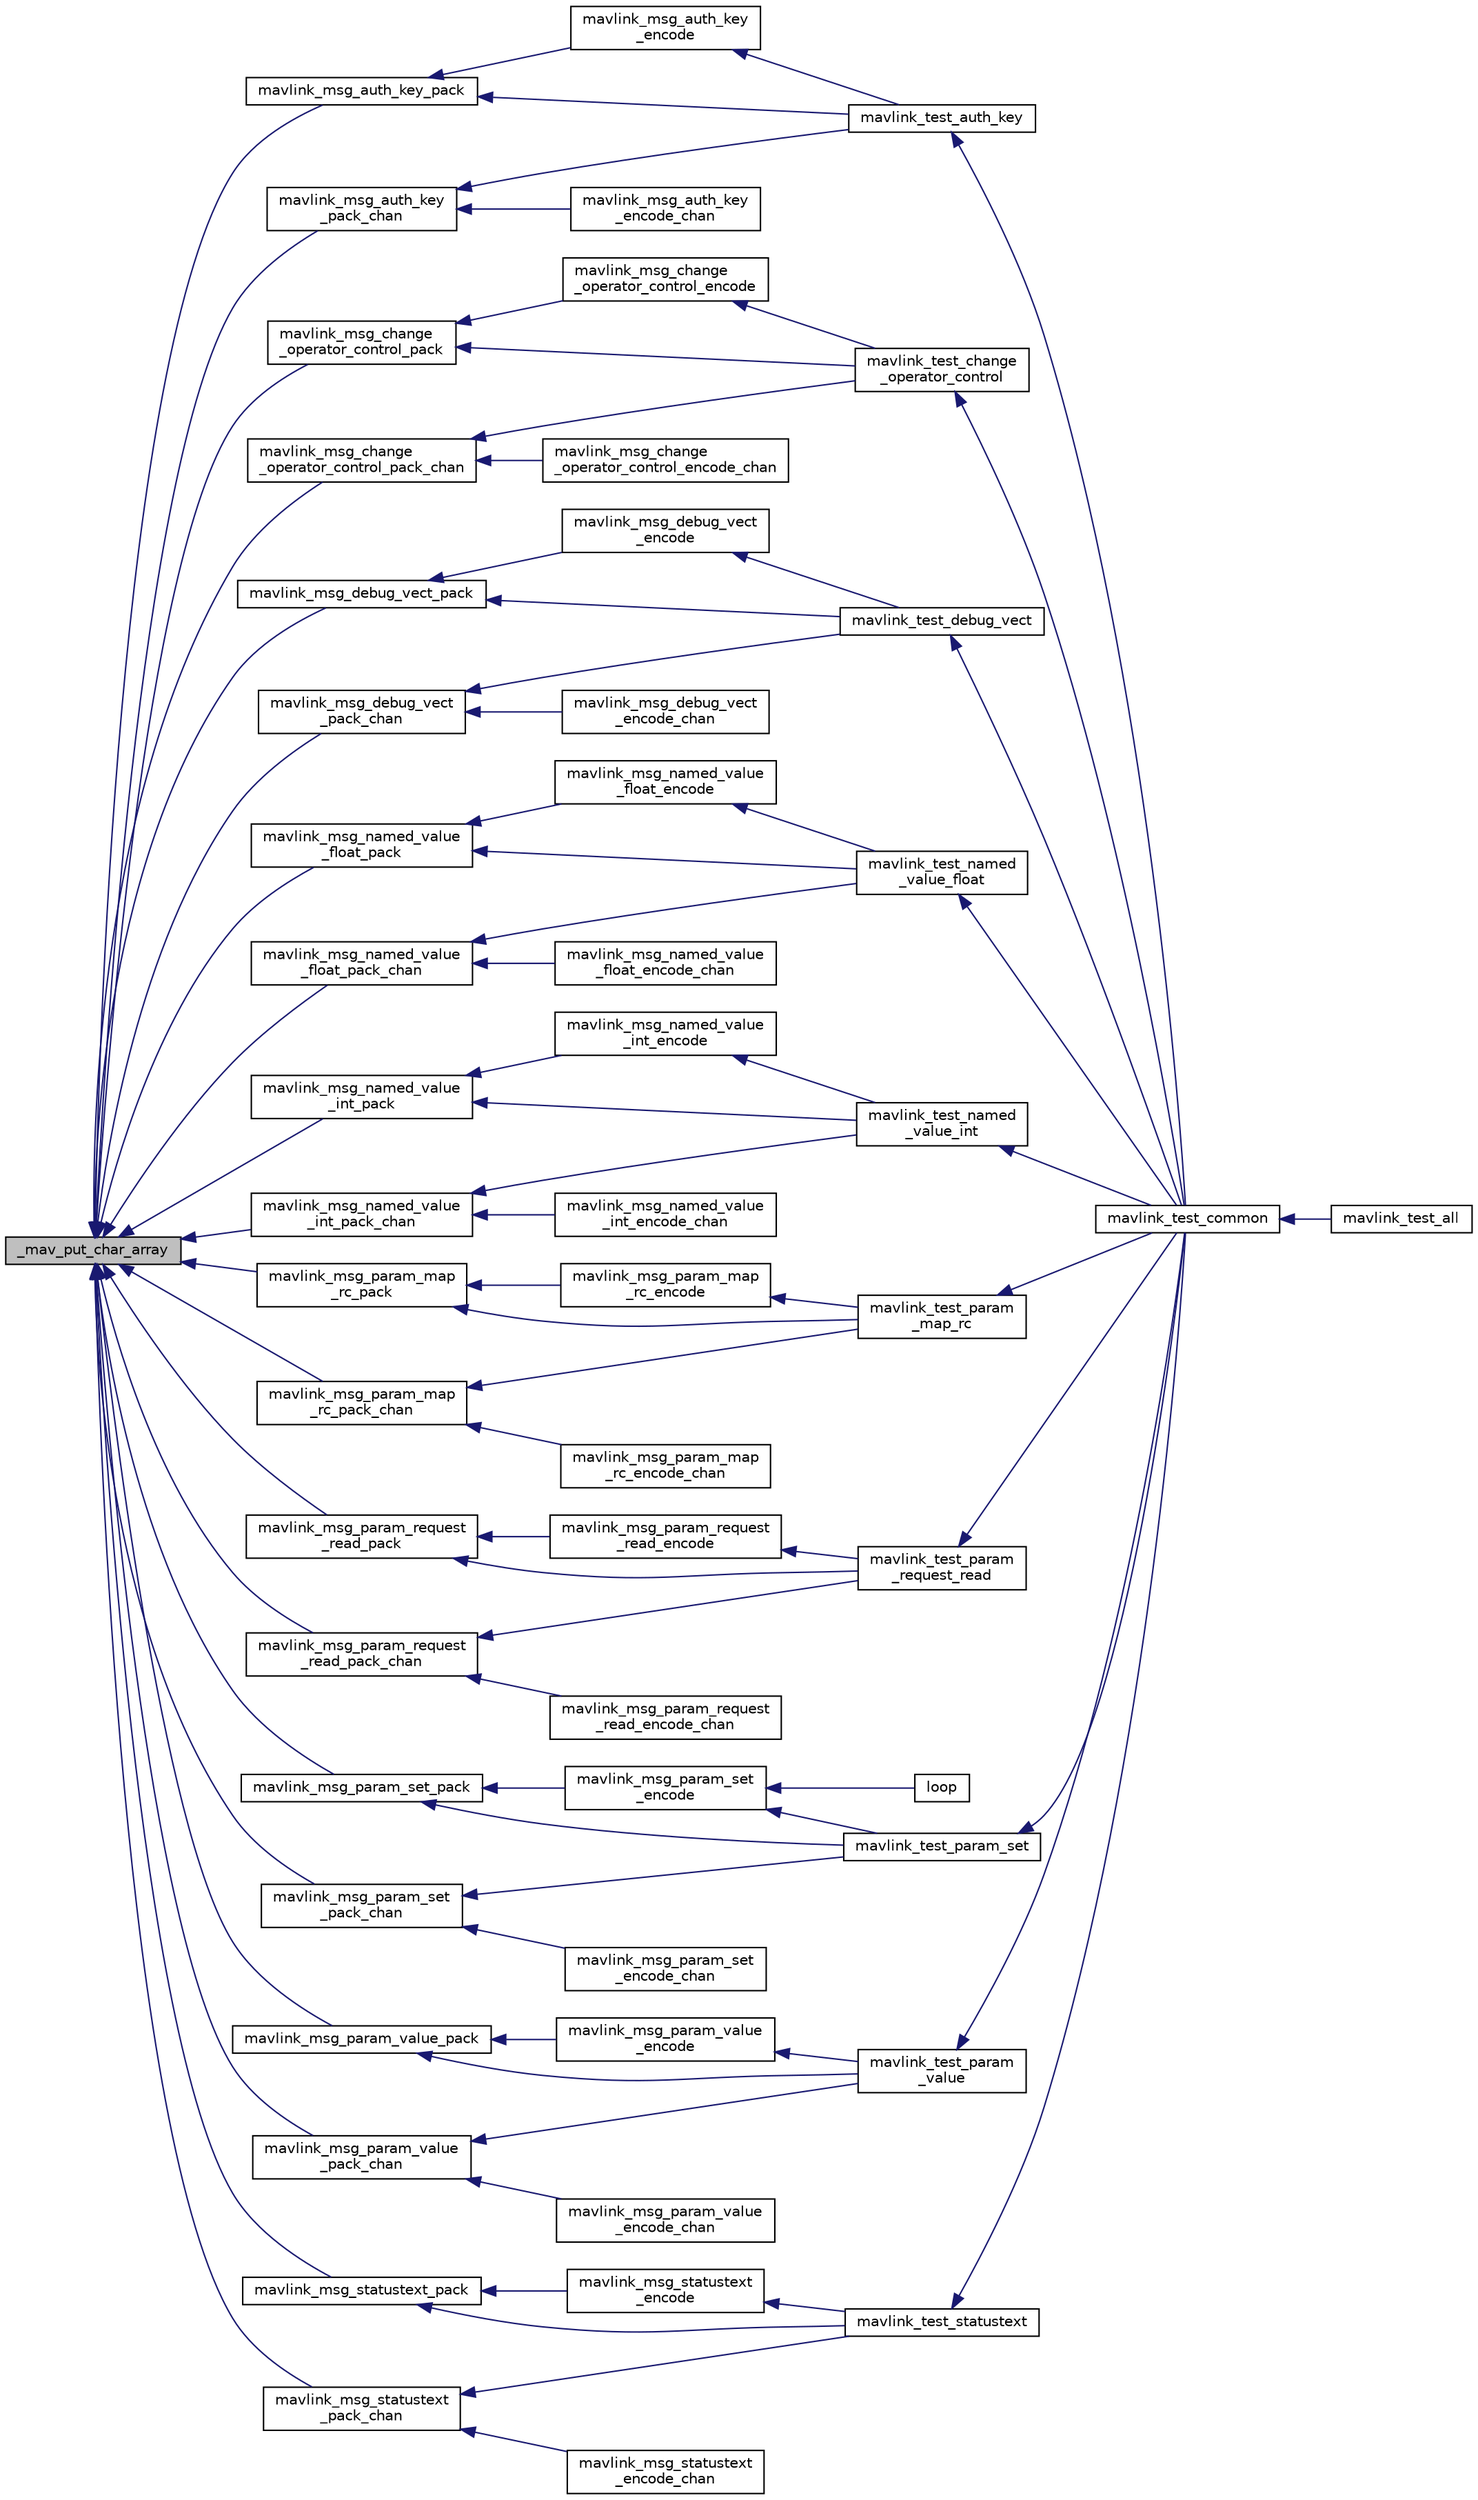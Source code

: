 digraph "_mav_put_char_array"
{
 // INTERACTIVE_SVG=YES
  edge [fontname="Helvetica",fontsize="10",labelfontname="Helvetica",labelfontsize="10"];
  node [fontname="Helvetica",fontsize="10",shape=record];
  rankdir="LR";
  Node1 [label="_mav_put_char_array",height=0.2,width=0.4,color="black", fillcolor="grey75", style="filled", fontcolor="black"];
  Node1 -> Node2 [dir="back",color="midnightblue",fontsize="10",style="solid",fontname="Helvetica"];
  Node2 [label="mavlink_msg_auth_key_pack",height=0.2,width=0.4,color="black", fillcolor="white", style="filled",URL="$mavlink__msg__auth__key_8h.html#a5eb1b5a9bf0549194b6e2e242bd9f283",tooltip="Pack a auth_key message. "];
  Node2 -> Node3 [dir="back",color="midnightblue",fontsize="10",style="solid",fontname="Helvetica"];
  Node3 [label="mavlink_msg_auth_key\l_encode",height=0.2,width=0.4,color="black", fillcolor="white", style="filled",URL="$mavlink__msg__auth__key_8h.html#adaf9e1697df71f53ddd3fd70dcecde40",tooltip="Encode a auth_key struct. "];
  Node3 -> Node4 [dir="back",color="midnightblue",fontsize="10",style="solid",fontname="Helvetica"];
  Node4 [label="mavlink_test_auth_key",height=0.2,width=0.4,color="black", fillcolor="white", style="filled",URL="$common_2testsuite_8h.html#ac41de322ef84bfa78d7d47669873f708"];
  Node4 -> Node5 [dir="back",color="midnightblue",fontsize="10",style="solid",fontname="Helvetica"];
  Node5 [label="mavlink_test_common",height=0.2,width=0.4,color="black", fillcolor="white", style="filled",URL="$common_2testsuite_8h.html#af349432601ac003d2c80a69c100c70a4"];
  Node5 -> Node6 [dir="back",color="midnightblue",fontsize="10",style="solid",fontname="Helvetica"];
  Node6 [label="mavlink_test_all",height=0.2,width=0.4,color="black", fillcolor="white", style="filled",URL="$common_2testsuite_8h.html#a4cc77b6c343679298da5d3c2b4e48759"];
  Node2 -> Node4 [dir="back",color="midnightblue",fontsize="10",style="solid",fontname="Helvetica"];
  Node1 -> Node7 [dir="back",color="midnightblue",fontsize="10",style="solid",fontname="Helvetica"];
  Node7 [label="mavlink_msg_auth_key\l_pack_chan",height=0.2,width=0.4,color="black", fillcolor="white", style="filled",URL="$mavlink__msg__auth__key_8h.html#a3ddf0f9492331a4aab9ce60f10b10988",tooltip="Pack a auth_key message on a channel. "];
  Node7 -> Node8 [dir="back",color="midnightblue",fontsize="10",style="solid",fontname="Helvetica"];
  Node8 [label="mavlink_msg_auth_key\l_encode_chan",height=0.2,width=0.4,color="black", fillcolor="white", style="filled",URL="$mavlink__msg__auth__key_8h.html#a9f13f6f120837481651708a8bd6e6d3c",tooltip="Encode a auth_key struct on a channel. "];
  Node7 -> Node4 [dir="back",color="midnightblue",fontsize="10",style="solid",fontname="Helvetica"];
  Node1 -> Node9 [dir="back",color="midnightblue",fontsize="10",style="solid",fontname="Helvetica"];
  Node9 [label="mavlink_msg_change\l_operator_control_pack",height=0.2,width=0.4,color="black", fillcolor="white", style="filled",URL="$mavlink__msg__change__operator__control_8h.html#acd647d41f415e291aee5d095df74eee3",tooltip="Pack a change_operator_control message. "];
  Node9 -> Node10 [dir="back",color="midnightblue",fontsize="10",style="solid",fontname="Helvetica"];
  Node10 [label="mavlink_msg_change\l_operator_control_encode",height=0.2,width=0.4,color="black", fillcolor="white", style="filled",URL="$mavlink__msg__change__operator__control_8h.html#aabae5cde75540c7e00eeb4188322bb98",tooltip="Encode a change_operator_control struct. "];
  Node10 -> Node11 [dir="back",color="midnightblue",fontsize="10",style="solid",fontname="Helvetica"];
  Node11 [label="mavlink_test_change\l_operator_control",height=0.2,width=0.4,color="black", fillcolor="white", style="filled",URL="$common_2testsuite_8h.html#ac5ff28d1a5ffde95310ac87a5db08312"];
  Node11 -> Node5 [dir="back",color="midnightblue",fontsize="10",style="solid",fontname="Helvetica"];
  Node9 -> Node11 [dir="back",color="midnightblue",fontsize="10",style="solid",fontname="Helvetica"];
  Node1 -> Node12 [dir="back",color="midnightblue",fontsize="10",style="solid",fontname="Helvetica"];
  Node12 [label="mavlink_msg_change\l_operator_control_pack_chan",height=0.2,width=0.4,color="black", fillcolor="white", style="filled",URL="$mavlink__msg__change__operator__control_8h.html#ab67baa0d3bc6c24f7e0caa09cd18f174",tooltip="Pack a change_operator_control message on a channel. "];
  Node12 -> Node13 [dir="back",color="midnightblue",fontsize="10",style="solid",fontname="Helvetica"];
  Node13 [label="mavlink_msg_change\l_operator_control_encode_chan",height=0.2,width=0.4,color="black", fillcolor="white", style="filled",URL="$mavlink__msg__change__operator__control_8h.html#a1b3c096061536323252ee3b1ffcdfa59",tooltip="Encode a change_operator_control struct on a channel. "];
  Node12 -> Node11 [dir="back",color="midnightblue",fontsize="10",style="solid",fontname="Helvetica"];
  Node1 -> Node14 [dir="back",color="midnightblue",fontsize="10",style="solid",fontname="Helvetica"];
  Node14 [label="mavlink_msg_debug_vect_pack",height=0.2,width=0.4,color="black", fillcolor="white", style="filled",URL="$mavlink__msg__debug__vect_8h.html#a4319d20b57cef3c2b6de74970af8691c",tooltip="Pack a debug_vect message. "];
  Node14 -> Node15 [dir="back",color="midnightblue",fontsize="10",style="solid",fontname="Helvetica"];
  Node15 [label="mavlink_msg_debug_vect\l_encode",height=0.2,width=0.4,color="black", fillcolor="white", style="filled",URL="$mavlink__msg__debug__vect_8h.html#abbceae78ea0dcd410d92b5d6a1885977",tooltip="Encode a debug_vect struct. "];
  Node15 -> Node16 [dir="back",color="midnightblue",fontsize="10",style="solid",fontname="Helvetica"];
  Node16 [label="mavlink_test_debug_vect",height=0.2,width=0.4,color="black", fillcolor="white", style="filled",URL="$common_2testsuite_8h.html#aacb193ff34513d157e62e46c3c38da0a"];
  Node16 -> Node5 [dir="back",color="midnightblue",fontsize="10",style="solid",fontname="Helvetica"];
  Node14 -> Node16 [dir="back",color="midnightblue",fontsize="10",style="solid",fontname="Helvetica"];
  Node1 -> Node17 [dir="back",color="midnightblue",fontsize="10",style="solid",fontname="Helvetica"];
  Node17 [label="mavlink_msg_debug_vect\l_pack_chan",height=0.2,width=0.4,color="black", fillcolor="white", style="filled",URL="$mavlink__msg__debug__vect_8h.html#a54d87afde23fea593545ac01c796cc0d",tooltip="Pack a debug_vect message on a channel. "];
  Node17 -> Node18 [dir="back",color="midnightblue",fontsize="10",style="solid",fontname="Helvetica"];
  Node18 [label="mavlink_msg_debug_vect\l_encode_chan",height=0.2,width=0.4,color="black", fillcolor="white", style="filled",URL="$mavlink__msg__debug__vect_8h.html#ac0fcebdc4b09cd151d22efdb4cf3f01d",tooltip="Encode a debug_vect struct on a channel. "];
  Node17 -> Node16 [dir="back",color="midnightblue",fontsize="10",style="solid",fontname="Helvetica"];
  Node1 -> Node19 [dir="back",color="midnightblue",fontsize="10",style="solid",fontname="Helvetica"];
  Node19 [label="mavlink_msg_named_value\l_float_pack",height=0.2,width=0.4,color="black", fillcolor="white", style="filled",URL="$mavlink__msg__named__value__float_8h.html#a34d51a2c52b6e01585cbc43ed0a7dcbe",tooltip="Pack a named_value_float message. "];
  Node19 -> Node20 [dir="back",color="midnightblue",fontsize="10",style="solid",fontname="Helvetica"];
  Node20 [label="mavlink_msg_named_value\l_float_encode",height=0.2,width=0.4,color="black", fillcolor="white", style="filled",URL="$mavlink__msg__named__value__float_8h.html#a1d366e6bfb2a4b097342b21143103635",tooltip="Encode a named_value_float struct. "];
  Node20 -> Node21 [dir="back",color="midnightblue",fontsize="10",style="solid",fontname="Helvetica"];
  Node21 [label="mavlink_test_named\l_value_float",height=0.2,width=0.4,color="black", fillcolor="white", style="filled",URL="$common_2testsuite_8h.html#a5c0f580523a30f43a65d19a0e91692b8"];
  Node21 -> Node5 [dir="back",color="midnightblue",fontsize="10",style="solid",fontname="Helvetica"];
  Node19 -> Node21 [dir="back",color="midnightblue",fontsize="10",style="solid",fontname="Helvetica"];
  Node1 -> Node22 [dir="back",color="midnightblue",fontsize="10",style="solid",fontname="Helvetica"];
  Node22 [label="mavlink_msg_named_value\l_float_pack_chan",height=0.2,width=0.4,color="black", fillcolor="white", style="filled",URL="$mavlink__msg__named__value__float_8h.html#aed428e924329b70cdd7dfa871b43cdf7",tooltip="Pack a named_value_float message on a channel. "];
  Node22 -> Node23 [dir="back",color="midnightblue",fontsize="10",style="solid",fontname="Helvetica"];
  Node23 [label="mavlink_msg_named_value\l_float_encode_chan",height=0.2,width=0.4,color="black", fillcolor="white", style="filled",URL="$mavlink__msg__named__value__float_8h.html#ac50c460d9547dae2f829cbbd32ba8e0e",tooltip="Encode a named_value_float struct on a channel. "];
  Node22 -> Node21 [dir="back",color="midnightblue",fontsize="10",style="solid",fontname="Helvetica"];
  Node1 -> Node24 [dir="back",color="midnightblue",fontsize="10",style="solid",fontname="Helvetica"];
  Node24 [label="mavlink_msg_named_value\l_int_pack",height=0.2,width=0.4,color="black", fillcolor="white", style="filled",URL="$mavlink__msg__named__value__int_8h.html#add555309aa9952bbf905ed11a72de203",tooltip="Pack a named_value_int message. "];
  Node24 -> Node25 [dir="back",color="midnightblue",fontsize="10",style="solid",fontname="Helvetica"];
  Node25 [label="mavlink_msg_named_value\l_int_encode",height=0.2,width=0.4,color="black", fillcolor="white", style="filled",URL="$mavlink__msg__named__value__int_8h.html#afa8193110e4e3d631c7f1d81225e14f2",tooltip="Encode a named_value_int struct. "];
  Node25 -> Node26 [dir="back",color="midnightblue",fontsize="10",style="solid",fontname="Helvetica"];
  Node26 [label="mavlink_test_named\l_value_int",height=0.2,width=0.4,color="black", fillcolor="white", style="filled",URL="$common_2testsuite_8h.html#a002997a939d8be98f4734cc5a113efb0"];
  Node26 -> Node5 [dir="back",color="midnightblue",fontsize="10",style="solid",fontname="Helvetica"];
  Node24 -> Node26 [dir="back",color="midnightblue",fontsize="10",style="solid",fontname="Helvetica"];
  Node1 -> Node27 [dir="back",color="midnightblue",fontsize="10",style="solid",fontname="Helvetica"];
  Node27 [label="mavlink_msg_named_value\l_int_pack_chan",height=0.2,width=0.4,color="black", fillcolor="white", style="filled",URL="$mavlink__msg__named__value__int_8h.html#ad363d6389da21173fdb719de8d6d017f",tooltip="Pack a named_value_int message on a channel. "];
  Node27 -> Node28 [dir="back",color="midnightblue",fontsize="10",style="solid",fontname="Helvetica"];
  Node28 [label="mavlink_msg_named_value\l_int_encode_chan",height=0.2,width=0.4,color="black", fillcolor="white", style="filled",URL="$mavlink__msg__named__value__int_8h.html#adfd91894c41c38813397714f6aac1eec",tooltip="Encode a named_value_int struct on a channel. "];
  Node27 -> Node26 [dir="back",color="midnightblue",fontsize="10",style="solid",fontname="Helvetica"];
  Node1 -> Node29 [dir="back",color="midnightblue",fontsize="10",style="solid",fontname="Helvetica"];
  Node29 [label="mavlink_msg_param_map\l_rc_pack",height=0.2,width=0.4,color="black", fillcolor="white", style="filled",URL="$mavlink__msg__param__map__rc_8h.html#a2c0357bac81f09d5a2b8e779cbc12264",tooltip="Pack a param_map_rc message. "];
  Node29 -> Node30 [dir="back",color="midnightblue",fontsize="10",style="solid",fontname="Helvetica"];
  Node30 [label="mavlink_msg_param_map\l_rc_encode",height=0.2,width=0.4,color="black", fillcolor="white", style="filled",URL="$mavlink__msg__param__map__rc_8h.html#a78aa5b1aab63fe7122bb05096199c29f",tooltip="Encode a param_map_rc struct. "];
  Node30 -> Node31 [dir="back",color="midnightblue",fontsize="10",style="solid",fontname="Helvetica"];
  Node31 [label="mavlink_test_param\l_map_rc",height=0.2,width=0.4,color="black", fillcolor="white", style="filled",URL="$common_2testsuite_8h.html#af1352824b2eea4f519581aa31b88441f"];
  Node31 -> Node5 [dir="back",color="midnightblue",fontsize="10",style="solid",fontname="Helvetica"];
  Node29 -> Node31 [dir="back",color="midnightblue",fontsize="10",style="solid",fontname="Helvetica"];
  Node1 -> Node32 [dir="back",color="midnightblue",fontsize="10",style="solid",fontname="Helvetica"];
  Node32 [label="mavlink_msg_param_map\l_rc_pack_chan",height=0.2,width=0.4,color="black", fillcolor="white", style="filled",URL="$mavlink__msg__param__map__rc_8h.html#a453dfe30c47b39de4b59c1526bfef9e8",tooltip="Pack a param_map_rc message on a channel. "];
  Node32 -> Node33 [dir="back",color="midnightblue",fontsize="10",style="solid",fontname="Helvetica"];
  Node33 [label="mavlink_msg_param_map\l_rc_encode_chan",height=0.2,width=0.4,color="black", fillcolor="white", style="filled",URL="$mavlink__msg__param__map__rc_8h.html#a91c254323619fccc4a5200af4a56b90d",tooltip="Encode a param_map_rc struct on a channel. "];
  Node32 -> Node31 [dir="back",color="midnightblue",fontsize="10",style="solid",fontname="Helvetica"];
  Node1 -> Node34 [dir="back",color="midnightblue",fontsize="10",style="solid",fontname="Helvetica"];
  Node34 [label="mavlink_msg_param_request\l_read_pack",height=0.2,width=0.4,color="black", fillcolor="white", style="filled",URL="$mavlink__msg__param__request__read_8h.html#a6f449aad122257d6094130be496f3f7e",tooltip="Pack a param_request_read message. "];
  Node34 -> Node35 [dir="back",color="midnightblue",fontsize="10",style="solid",fontname="Helvetica"];
  Node35 [label="mavlink_msg_param_request\l_read_encode",height=0.2,width=0.4,color="black", fillcolor="white", style="filled",URL="$mavlink__msg__param__request__read_8h.html#ac0b2f42a21717f799a8c97848ac8f1d2",tooltip="Encode a param_request_read struct. "];
  Node35 -> Node36 [dir="back",color="midnightblue",fontsize="10",style="solid",fontname="Helvetica"];
  Node36 [label="mavlink_test_param\l_request_read",height=0.2,width=0.4,color="black", fillcolor="white", style="filled",URL="$common_2testsuite_8h.html#a80bddf4292281cd11f5e4f2bd7c95857"];
  Node36 -> Node5 [dir="back",color="midnightblue",fontsize="10",style="solid",fontname="Helvetica"];
  Node34 -> Node36 [dir="back",color="midnightblue",fontsize="10",style="solid",fontname="Helvetica"];
  Node1 -> Node37 [dir="back",color="midnightblue",fontsize="10",style="solid",fontname="Helvetica"];
  Node37 [label="mavlink_msg_param_request\l_read_pack_chan",height=0.2,width=0.4,color="black", fillcolor="white", style="filled",URL="$mavlink__msg__param__request__read_8h.html#adf09049def36c3f572d40711909d7b88",tooltip="Pack a param_request_read message on a channel. "];
  Node37 -> Node38 [dir="back",color="midnightblue",fontsize="10",style="solid",fontname="Helvetica"];
  Node38 [label="mavlink_msg_param_request\l_read_encode_chan",height=0.2,width=0.4,color="black", fillcolor="white", style="filled",URL="$mavlink__msg__param__request__read_8h.html#a154309785942324dee3de47d35dcbce1",tooltip="Encode a param_request_read struct on a channel. "];
  Node37 -> Node36 [dir="back",color="midnightblue",fontsize="10",style="solid",fontname="Helvetica"];
  Node1 -> Node39 [dir="back",color="midnightblue",fontsize="10",style="solid",fontname="Helvetica"];
  Node39 [label="mavlink_msg_param_set_pack",height=0.2,width=0.4,color="black", fillcolor="white", style="filled",URL="$mavlink__msg__param__set_8h.html#a227a5abb0b20b35542fb9632f253f573",tooltip="Pack a param_set message. "];
  Node39 -> Node40 [dir="back",color="midnightblue",fontsize="10",style="solid",fontname="Helvetica"];
  Node40 [label="mavlink_msg_param_set\l_encode",height=0.2,width=0.4,color="black", fillcolor="white", style="filled",URL="$mavlink__msg__param__set_8h.html#a553fb14e789ebb6e2f31a477655f2201",tooltip="Encode a param_set struct. "];
  Node40 -> Node41 [dir="back",color="midnightblue",fontsize="10",style="solid",fontname="Helvetica"];
  Node41 [label="loop",height=0.2,width=0.4,color="black", fillcolor="white", style="filled",URL="$routing_8cpp.html#a0b33edabd7f1c4e4a0bf32c67269be2f"];
  Node40 -> Node42 [dir="back",color="midnightblue",fontsize="10",style="solid",fontname="Helvetica"];
  Node42 [label="mavlink_test_param_set",height=0.2,width=0.4,color="black", fillcolor="white", style="filled",URL="$common_2testsuite_8h.html#a69acd76734c32b19dca35fefc0d48b30"];
  Node42 -> Node5 [dir="back",color="midnightblue",fontsize="10",style="solid",fontname="Helvetica"];
  Node39 -> Node42 [dir="back",color="midnightblue",fontsize="10",style="solid",fontname="Helvetica"];
  Node1 -> Node43 [dir="back",color="midnightblue",fontsize="10",style="solid",fontname="Helvetica"];
  Node43 [label="mavlink_msg_param_set\l_pack_chan",height=0.2,width=0.4,color="black", fillcolor="white", style="filled",URL="$mavlink__msg__param__set_8h.html#a5f06471051fd8f498f1bf747825c524e",tooltip="Pack a param_set message on a channel. "];
  Node43 -> Node44 [dir="back",color="midnightblue",fontsize="10",style="solid",fontname="Helvetica"];
  Node44 [label="mavlink_msg_param_set\l_encode_chan",height=0.2,width=0.4,color="black", fillcolor="white", style="filled",URL="$mavlink__msg__param__set_8h.html#af74b6bceac93bc3f34a244b336ce0457",tooltip="Encode a param_set struct on a channel. "];
  Node43 -> Node42 [dir="back",color="midnightblue",fontsize="10",style="solid",fontname="Helvetica"];
  Node1 -> Node45 [dir="back",color="midnightblue",fontsize="10",style="solid",fontname="Helvetica"];
  Node45 [label="mavlink_msg_param_value_pack",height=0.2,width=0.4,color="black", fillcolor="white", style="filled",URL="$mavlink__msg__param__value_8h.html#a5810f29ff78816a9ad9e7ef95c402cb2",tooltip="Pack a param_value message. "];
  Node45 -> Node46 [dir="back",color="midnightblue",fontsize="10",style="solid",fontname="Helvetica"];
  Node46 [label="mavlink_msg_param_value\l_encode",height=0.2,width=0.4,color="black", fillcolor="white", style="filled",URL="$mavlink__msg__param__value_8h.html#aca4808242d70b70927121997f6b6f736",tooltip="Encode a param_value struct. "];
  Node46 -> Node47 [dir="back",color="midnightblue",fontsize="10",style="solid",fontname="Helvetica"];
  Node47 [label="mavlink_test_param\l_value",height=0.2,width=0.4,color="black", fillcolor="white", style="filled",URL="$common_2testsuite_8h.html#a21b48d9cd6e6feef3d12b07b20b9575c"];
  Node47 -> Node5 [dir="back",color="midnightblue",fontsize="10",style="solid",fontname="Helvetica"];
  Node45 -> Node47 [dir="back",color="midnightblue",fontsize="10",style="solid",fontname="Helvetica"];
  Node1 -> Node48 [dir="back",color="midnightblue",fontsize="10",style="solid",fontname="Helvetica"];
  Node48 [label="mavlink_msg_param_value\l_pack_chan",height=0.2,width=0.4,color="black", fillcolor="white", style="filled",URL="$mavlink__msg__param__value_8h.html#a90481f09d4f23714db70c6553d6967cd",tooltip="Pack a param_value message on a channel. "];
  Node48 -> Node49 [dir="back",color="midnightblue",fontsize="10",style="solid",fontname="Helvetica"];
  Node49 [label="mavlink_msg_param_value\l_encode_chan",height=0.2,width=0.4,color="black", fillcolor="white", style="filled",URL="$mavlink__msg__param__value_8h.html#aa7ee341810feb909ec4a42a9d6d1c3fc",tooltip="Encode a param_value struct on a channel. "];
  Node48 -> Node47 [dir="back",color="midnightblue",fontsize="10",style="solid",fontname="Helvetica"];
  Node1 -> Node50 [dir="back",color="midnightblue",fontsize="10",style="solid",fontname="Helvetica"];
  Node50 [label="mavlink_msg_statustext_pack",height=0.2,width=0.4,color="black", fillcolor="white", style="filled",URL="$mavlink__msg__statustext_8h.html#aa0f54d610ed66efc9b467a1837060a8c",tooltip="Pack a statustext message. "];
  Node50 -> Node51 [dir="back",color="midnightblue",fontsize="10",style="solid",fontname="Helvetica"];
  Node51 [label="mavlink_msg_statustext\l_encode",height=0.2,width=0.4,color="black", fillcolor="white", style="filled",URL="$mavlink__msg__statustext_8h.html#a54dd8cc12a7c61017a3754fb9e85d8a2",tooltip="Encode a statustext struct. "];
  Node51 -> Node52 [dir="back",color="midnightblue",fontsize="10",style="solid",fontname="Helvetica"];
  Node52 [label="mavlink_test_statustext",height=0.2,width=0.4,color="black", fillcolor="white", style="filled",URL="$common_2testsuite_8h.html#a51abb4978c027f4cfda16bbfffb31e36"];
  Node52 -> Node5 [dir="back",color="midnightblue",fontsize="10",style="solid",fontname="Helvetica"];
  Node50 -> Node52 [dir="back",color="midnightblue",fontsize="10",style="solid",fontname="Helvetica"];
  Node1 -> Node53 [dir="back",color="midnightblue",fontsize="10",style="solid",fontname="Helvetica"];
  Node53 [label="mavlink_msg_statustext\l_pack_chan",height=0.2,width=0.4,color="black", fillcolor="white", style="filled",URL="$mavlink__msg__statustext_8h.html#ad39cd40645b87f49f6320273a571591a",tooltip="Pack a statustext message on a channel. "];
  Node53 -> Node54 [dir="back",color="midnightblue",fontsize="10",style="solid",fontname="Helvetica"];
  Node54 [label="mavlink_msg_statustext\l_encode_chan",height=0.2,width=0.4,color="black", fillcolor="white", style="filled",URL="$mavlink__msg__statustext_8h.html#a3a2ff126c715be89d6e16134f316ab06",tooltip="Encode a statustext struct on a channel. "];
  Node53 -> Node52 [dir="back",color="midnightblue",fontsize="10",style="solid",fontname="Helvetica"];
}
